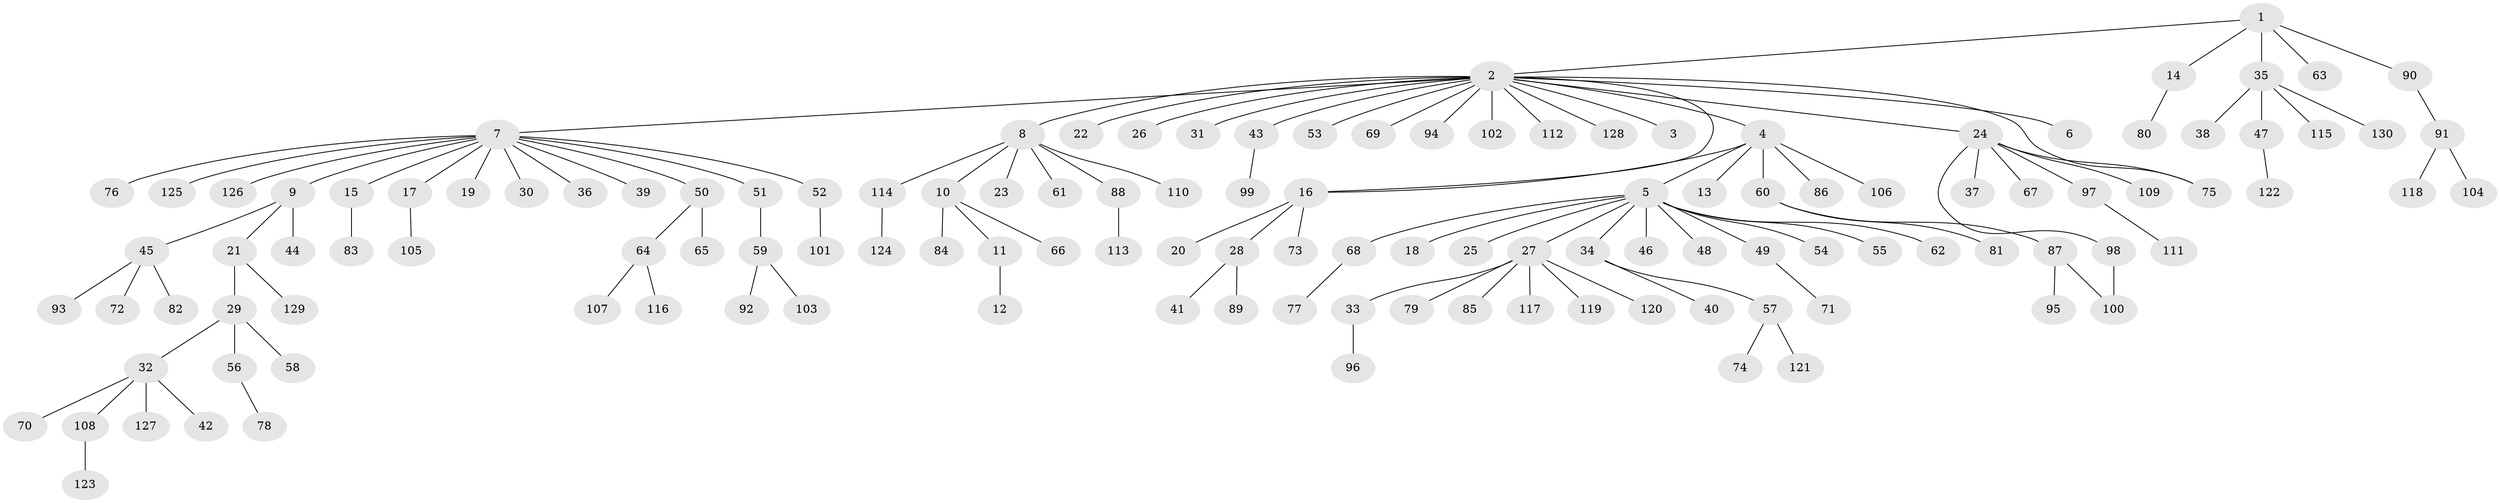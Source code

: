 // coarse degree distribution, {4: 0.046153846153846156, 9: 0.015384615384615385, 1: 0.5846153846153846, 6: 0.046153846153846156, 13: 0.015384615384615385, 3: 0.09230769230769231, 2: 0.2}
// Generated by graph-tools (version 1.1) at 2025/50/03/04/25 22:50:34]
// undirected, 130 vertices, 132 edges
graph export_dot {
  node [color=gray90,style=filled];
  1;
  2;
  3;
  4;
  5;
  6;
  7;
  8;
  9;
  10;
  11;
  12;
  13;
  14;
  15;
  16;
  17;
  18;
  19;
  20;
  21;
  22;
  23;
  24;
  25;
  26;
  27;
  28;
  29;
  30;
  31;
  32;
  33;
  34;
  35;
  36;
  37;
  38;
  39;
  40;
  41;
  42;
  43;
  44;
  45;
  46;
  47;
  48;
  49;
  50;
  51;
  52;
  53;
  54;
  55;
  56;
  57;
  58;
  59;
  60;
  61;
  62;
  63;
  64;
  65;
  66;
  67;
  68;
  69;
  70;
  71;
  72;
  73;
  74;
  75;
  76;
  77;
  78;
  79;
  80;
  81;
  82;
  83;
  84;
  85;
  86;
  87;
  88;
  89;
  90;
  91;
  92;
  93;
  94;
  95;
  96;
  97;
  98;
  99;
  100;
  101;
  102;
  103;
  104;
  105;
  106;
  107;
  108;
  109;
  110;
  111;
  112;
  113;
  114;
  115;
  116;
  117;
  118;
  119;
  120;
  121;
  122;
  123;
  124;
  125;
  126;
  127;
  128;
  129;
  130;
  1 -- 2;
  1 -- 14;
  1 -- 35;
  1 -- 63;
  1 -- 90;
  2 -- 3;
  2 -- 4;
  2 -- 6;
  2 -- 7;
  2 -- 8;
  2 -- 16;
  2 -- 22;
  2 -- 24;
  2 -- 26;
  2 -- 31;
  2 -- 43;
  2 -- 53;
  2 -- 69;
  2 -- 75;
  2 -- 94;
  2 -- 102;
  2 -- 112;
  2 -- 128;
  4 -- 5;
  4 -- 13;
  4 -- 16;
  4 -- 60;
  4 -- 86;
  4 -- 106;
  5 -- 18;
  5 -- 25;
  5 -- 27;
  5 -- 34;
  5 -- 46;
  5 -- 48;
  5 -- 49;
  5 -- 54;
  5 -- 55;
  5 -- 62;
  5 -- 68;
  7 -- 9;
  7 -- 15;
  7 -- 17;
  7 -- 19;
  7 -- 30;
  7 -- 36;
  7 -- 39;
  7 -- 50;
  7 -- 51;
  7 -- 52;
  7 -- 76;
  7 -- 125;
  7 -- 126;
  8 -- 10;
  8 -- 23;
  8 -- 61;
  8 -- 88;
  8 -- 110;
  8 -- 114;
  9 -- 21;
  9 -- 44;
  9 -- 45;
  10 -- 11;
  10 -- 66;
  10 -- 84;
  11 -- 12;
  14 -- 80;
  15 -- 83;
  16 -- 20;
  16 -- 28;
  16 -- 73;
  17 -- 105;
  21 -- 29;
  21 -- 129;
  24 -- 37;
  24 -- 67;
  24 -- 75;
  24 -- 97;
  24 -- 98;
  24 -- 109;
  27 -- 33;
  27 -- 79;
  27 -- 85;
  27 -- 117;
  27 -- 119;
  27 -- 120;
  28 -- 41;
  28 -- 89;
  29 -- 32;
  29 -- 56;
  29 -- 58;
  32 -- 42;
  32 -- 70;
  32 -- 108;
  32 -- 127;
  33 -- 96;
  34 -- 40;
  34 -- 57;
  35 -- 38;
  35 -- 47;
  35 -- 115;
  35 -- 130;
  43 -- 99;
  45 -- 72;
  45 -- 82;
  45 -- 93;
  47 -- 122;
  49 -- 71;
  50 -- 64;
  50 -- 65;
  51 -- 59;
  52 -- 101;
  56 -- 78;
  57 -- 74;
  57 -- 121;
  59 -- 92;
  59 -- 103;
  60 -- 81;
  60 -- 87;
  64 -- 107;
  64 -- 116;
  68 -- 77;
  87 -- 95;
  87 -- 100;
  88 -- 113;
  90 -- 91;
  91 -- 104;
  91 -- 118;
  97 -- 111;
  98 -- 100;
  108 -- 123;
  114 -- 124;
}
